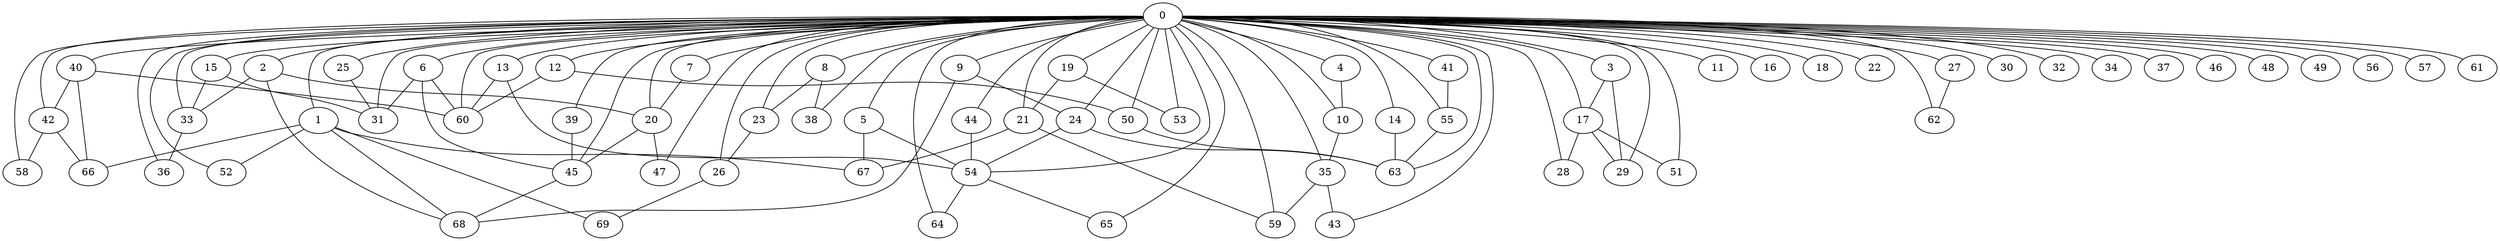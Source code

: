 
graph graphname {
    0 -- 1
0 -- 2
0 -- 3
0 -- 4
0 -- 5
0 -- 6
0 -- 7
0 -- 8
0 -- 9
0 -- 10
0 -- 11
0 -- 12
0 -- 13
0 -- 14
0 -- 15
0 -- 16
0 -- 17
0 -- 18
0 -- 19
0 -- 20
0 -- 21
0 -- 22
0 -- 23
0 -- 24
0 -- 25
0 -- 26
0 -- 27
0 -- 28
0 -- 29
0 -- 30
0 -- 31
0 -- 32
0 -- 33
0 -- 34
0 -- 35
0 -- 36
0 -- 37
0 -- 38
0 -- 39
0 -- 40
0 -- 41
0 -- 42
0 -- 43
0 -- 44
0 -- 45
0 -- 46
0 -- 47
0 -- 48
0 -- 49
0 -- 50
0 -- 51
0 -- 52
0 -- 53
0 -- 54
0 -- 55
0 -- 56
0 -- 57
0 -- 58
0 -- 59
0 -- 60
0 -- 61
0 -- 62
0 -- 63
0 -- 64
0 -- 65
1 -- 66
1 -- 67
1 -- 68
1 -- 69
1 -- 52
2 -- 68
2 -- 20
2 -- 33
3 -- 17
3 -- 29
4 -- 10
5 -- 54
5 -- 67
6 -- 45
6 -- 60
6 -- 31
7 -- 20
8 -- 23
8 -- 38
9 -- 24
9 -- 68
10 -- 35
12 -- 50
12 -- 60
13 -- 54
13 -- 60
14 -- 63
15 -- 31
15 -- 33
17 -- 29
17 -- 51
17 -- 28
19 -- 21
19 -- 53
20 -- 47
20 -- 45
21 -- 67
21 -- 59
23 -- 26
24 -- 54
24 -- 63
25 -- 31
26 -- 69
27 -- 62
33 -- 36
35 -- 43
35 -- 59
39 -- 45
40 -- 60
40 -- 66
40 -- 42
41 -- 55
42 -- 58
42 -- 66
44 -- 54
45 -- 68
50 -- 63
54 -- 65
54 -- 64
55 -- 63

}
